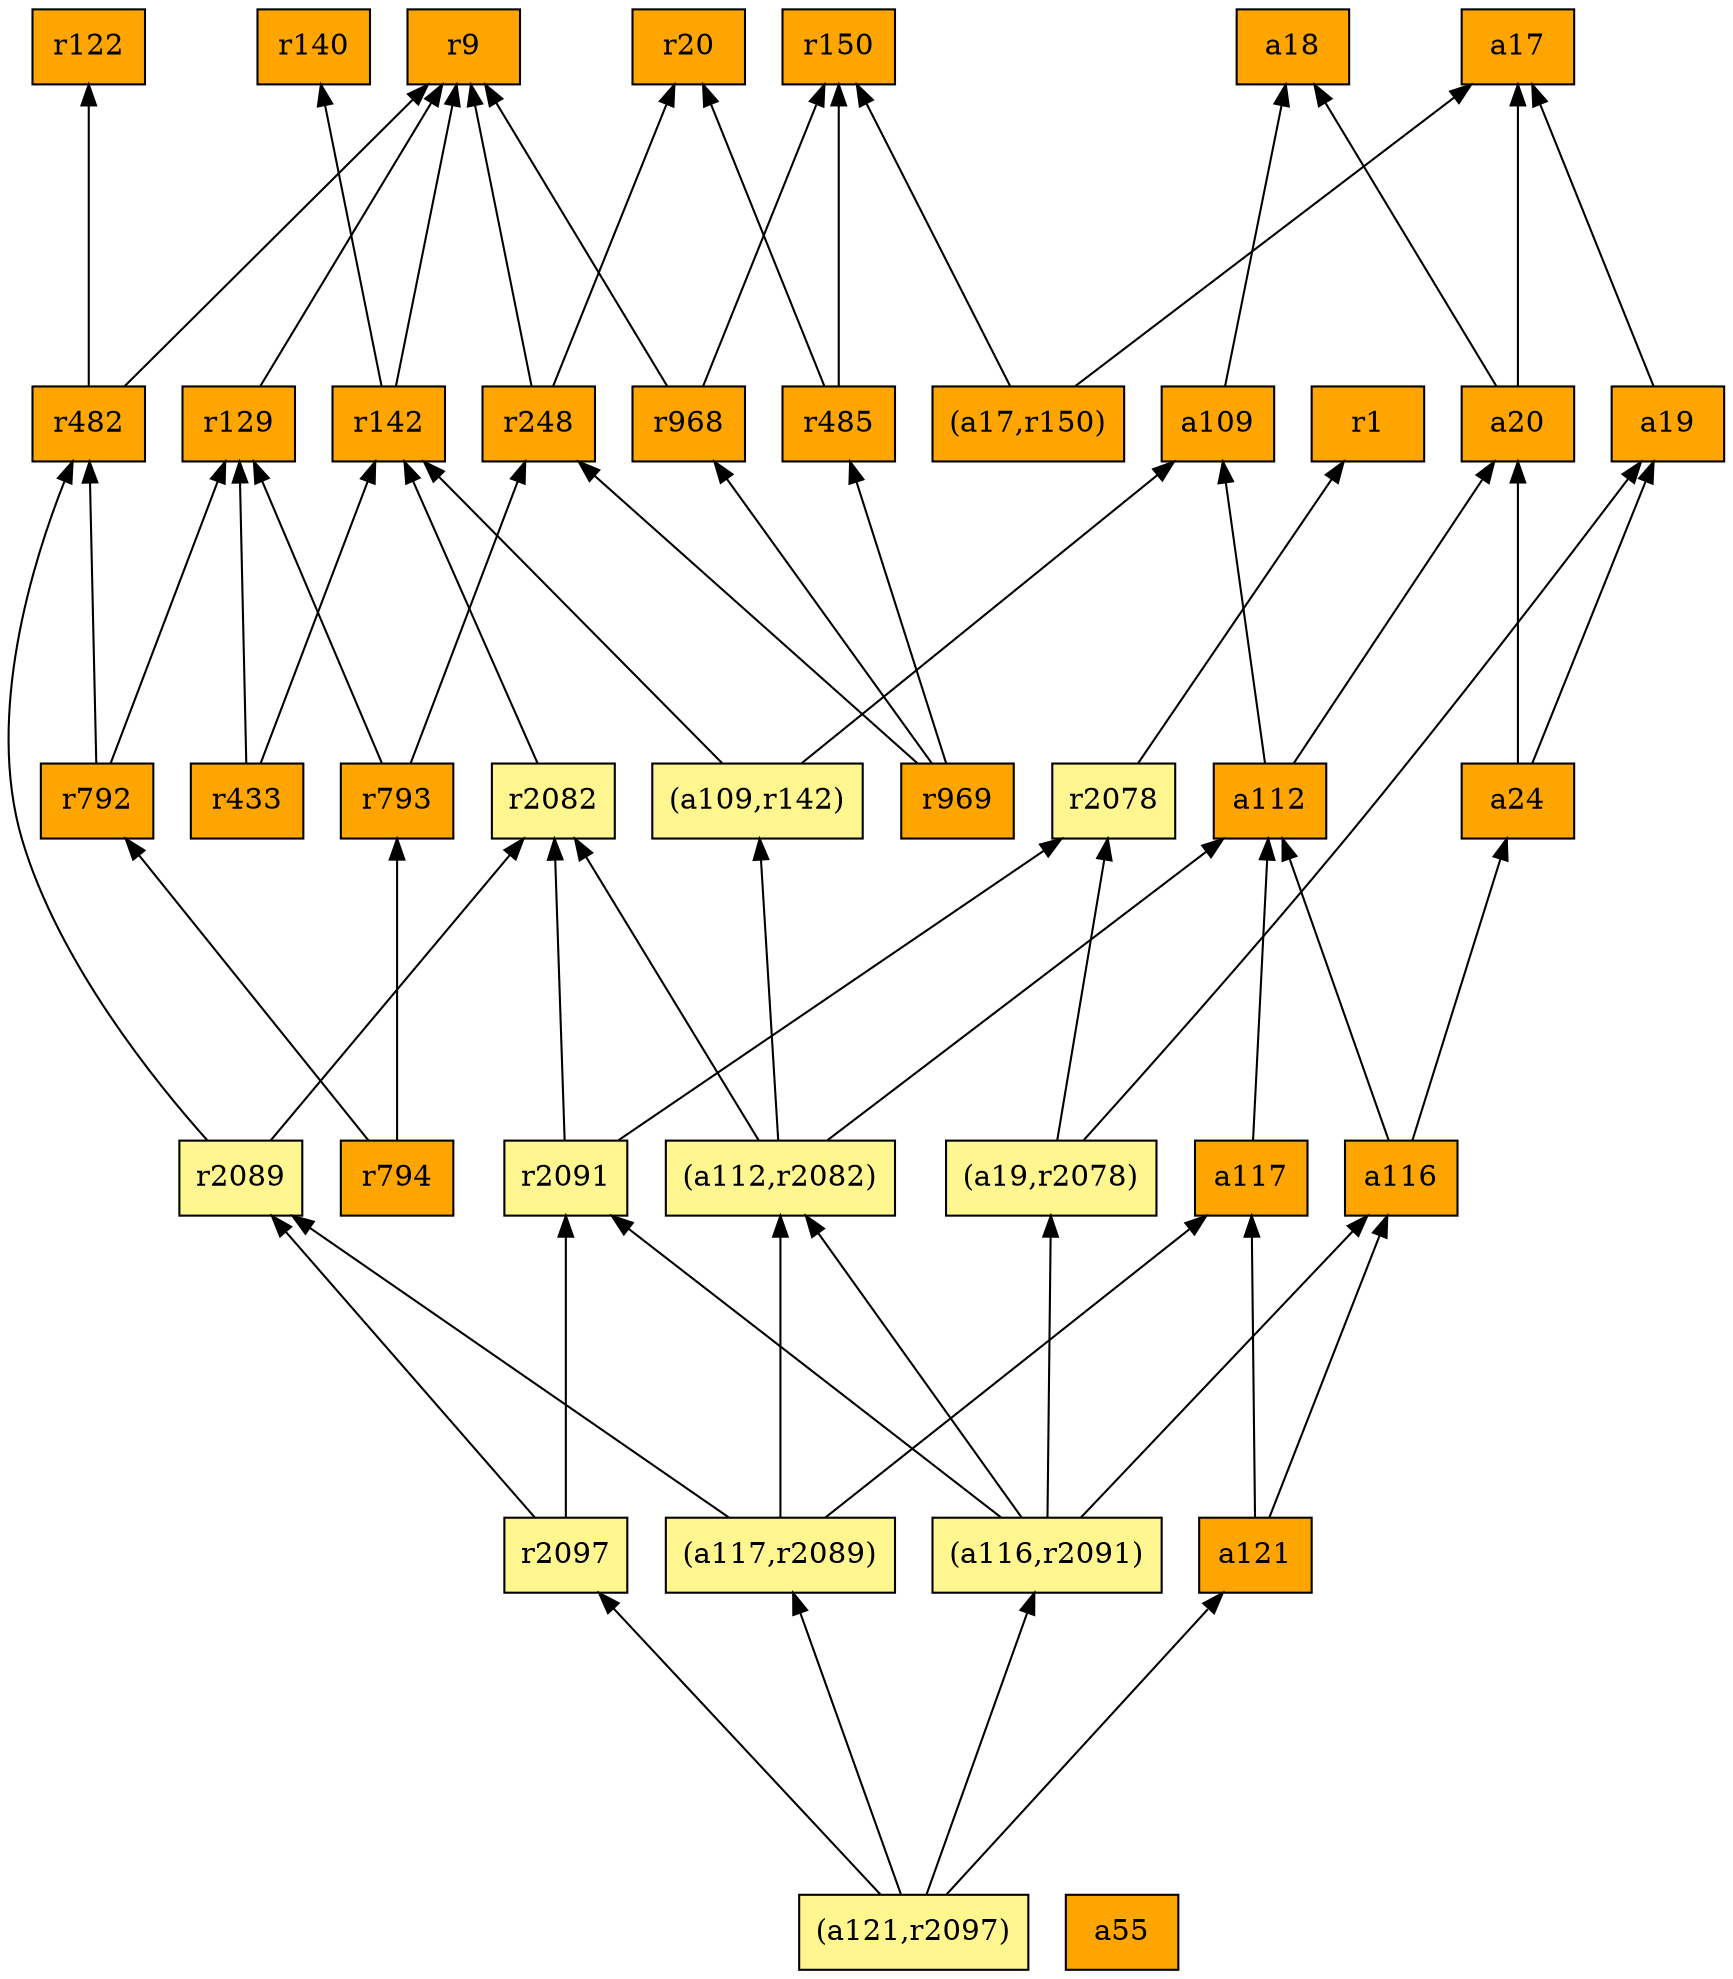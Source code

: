 digraph G {
rankdir=BT;ranksep="2.0";
"r2097" [shape=record,fillcolor=khaki1,style=filled,label="{r2097}"];
"r794" [shape=record,fillcolor=orange,style=filled,label="{r794}"];
"r2078" [shape=record,fillcolor=khaki1,style=filled,label="{r2078}"];
"a109" [shape=record,fillcolor=orange,style=filled,label="{a109}"];
"r150" [shape=record,fillcolor=orange,style=filled,label="{r150}"];
"r9" [shape=record,fillcolor=orange,style=filled,label="{r9}"];
"a112" [shape=record,fillcolor=orange,style=filled,label="{a112}"];
"r2089" [shape=record,fillcolor=khaki1,style=filled,label="{r2089}"];
"(a121,r2097)" [shape=record,fillcolor=khaki1,style=filled,label="{(a121,r2097)}"];
"r122" [shape=record,fillcolor=orange,style=filled,label="{r122}"];
"a20" [shape=record,fillcolor=orange,style=filled,label="{a20}"];
"a55" [shape=record,fillcolor=orange,style=filled,label="{a55}"];
"r2082" [shape=record,fillcolor=khaki1,style=filled,label="{r2082}"];
"a116" [shape=record,fillcolor=orange,style=filled,label="{a116}"];
"r792" [shape=record,fillcolor=orange,style=filled,label="{r792}"];
"r142" [shape=record,fillcolor=orange,style=filled,label="{r142}"];
"r968" [shape=record,fillcolor=orange,style=filled,label="{r968}"];
"r129" [shape=record,fillcolor=orange,style=filled,label="{r129}"];
"r485" [shape=record,fillcolor=orange,style=filled,label="{r485}"];
"r433" [shape=record,fillcolor=orange,style=filled,label="{r433}"];
"a17" [shape=record,fillcolor=orange,style=filled,label="{a17}"];
"r793" [shape=record,fillcolor=orange,style=filled,label="{r793}"];
"r2091" [shape=record,fillcolor=khaki1,style=filled,label="{r2091}"];
"a18" [shape=record,fillcolor=orange,style=filled,label="{a18}"];
"a24" [shape=record,fillcolor=orange,style=filled,label="{a24}"];
"(a117,r2089)" [shape=record,fillcolor=khaki1,style=filled,label="{(a117,r2089)}"];
"(a112,r2082)" [shape=record,fillcolor=khaki1,style=filled,label="{(a112,r2082)}"];
"(a116,r2091)" [shape=record,fillcolor=khaki1,style=filled,label="{(a116,r2091)}"];
"a121" [shape=record,fillcolor=orange,style=filled,label="{a121}"];
"r969" [shape=record,fillcolor=orange,style=filled,label="{r969}"];
"(a19,r2078)" [shape=record,fillcolor=khaki1,style=filled,label="{(a19,r2078)}"];
"r140" [shape=record,fillcolor=orange,style=filled,label="{r140}"];
"r248" [shape=record,fillcolor=orange,style=filled,label="{r248}"];
"r482" [shape=record,fillcolor=orange,style=filled,label="{r482}"];
"a19" [shape=record,fillcolor=orange,style=filled,label="{a19}"];
"r20" [shape=record,fillcolor=orange,style=filled,label="{r20}"];
"a117" [shape=record,fillcolor=orange,style=filled,label="{a117}"];
"r1" [shape=record,fillcolor=orange,style=filled,label="{r1}"];
"(a109,r142)" [shape=record,fillcolor=khaki1,style=filled,label="{(a109,r142)}"];
"(a17,r150)" [shape=record,fillcolor=orange,style=filled,label="{(a17,r150)}"];
"r2097" -> "r2091"
"r2097" -> "r2089"
"r794" -> "r793"
"r794" -> "r792"
"r2078" -> "r1"
"a109" -> "a18"
"a112" -> "a109"
"a112" -> "a20"
"r2089" -> "r482"
"r2089" -> "r2082"
"(a121,r2097)" -> "r2097"
"(a121,r2097)" -> "(a117,r2089)"
"(a121,r2097)" -> "(a116,r2091)"
"(a121,r2097)" -> "a121"
"a20" -> "a18"
"a20" -> "a17"
"r2082" -> "r142"
"a116" -> "a24"
"a116" -> "a112"
"r792" -> "r129"
"r792" -> "r482"
"r142" -> "r9"
"r142" -> "r140"
"r968" -> "r9"
"r968" -> "r150"
"r129" -> "r9"
"r485" -> "r20"
"r485" -> "r150"
"r433" -> "r142"
"r433" -> "r129"
"r793" -> "r129"
"r793" -> "r248"
"r2091" -> "r2078"
"r2091" -> "r2082"
"a24" -> "a19"
"a24" -> "a20"
"(a117,r2089)" -> "a117"
"(a117,r2089)" -> "(a112,r2082)"
"(a117,r2089)" -> "r2089"
"(a112,r2082)" -> "r2082"
"(a112,r2082)" -> "a112"
"(a112,r2082)" -> "(a109,r142)"
"(a116,r2091)" -> "(a19,r2078)"
"(a116,r2091)" -> "r2091"
"(a116,r2091)" -> "(a112,r2082)"
"(a116,r2091)" -> "a116"
"a121" -> "a117"
"a121" -> "a116"
"r969" -> "r968"
"r969" -> "r485"
"r969" -> "r248"
"(a19,r2078)" -> "r2078"
"(a19,r2078)" -> "a19"
"r248" -> "r9"
"r248" -> "r20"
"r482" -> "r9"
"r482" -> "r122"
"a19" -> "a17"
"a117" -> "a112"
"(a109,r142)" -> "r142"
"(a109,r142)" -> "a109"
"(a17,r150)" -> "r150"
"(a17,r150)" -> "a17"
}